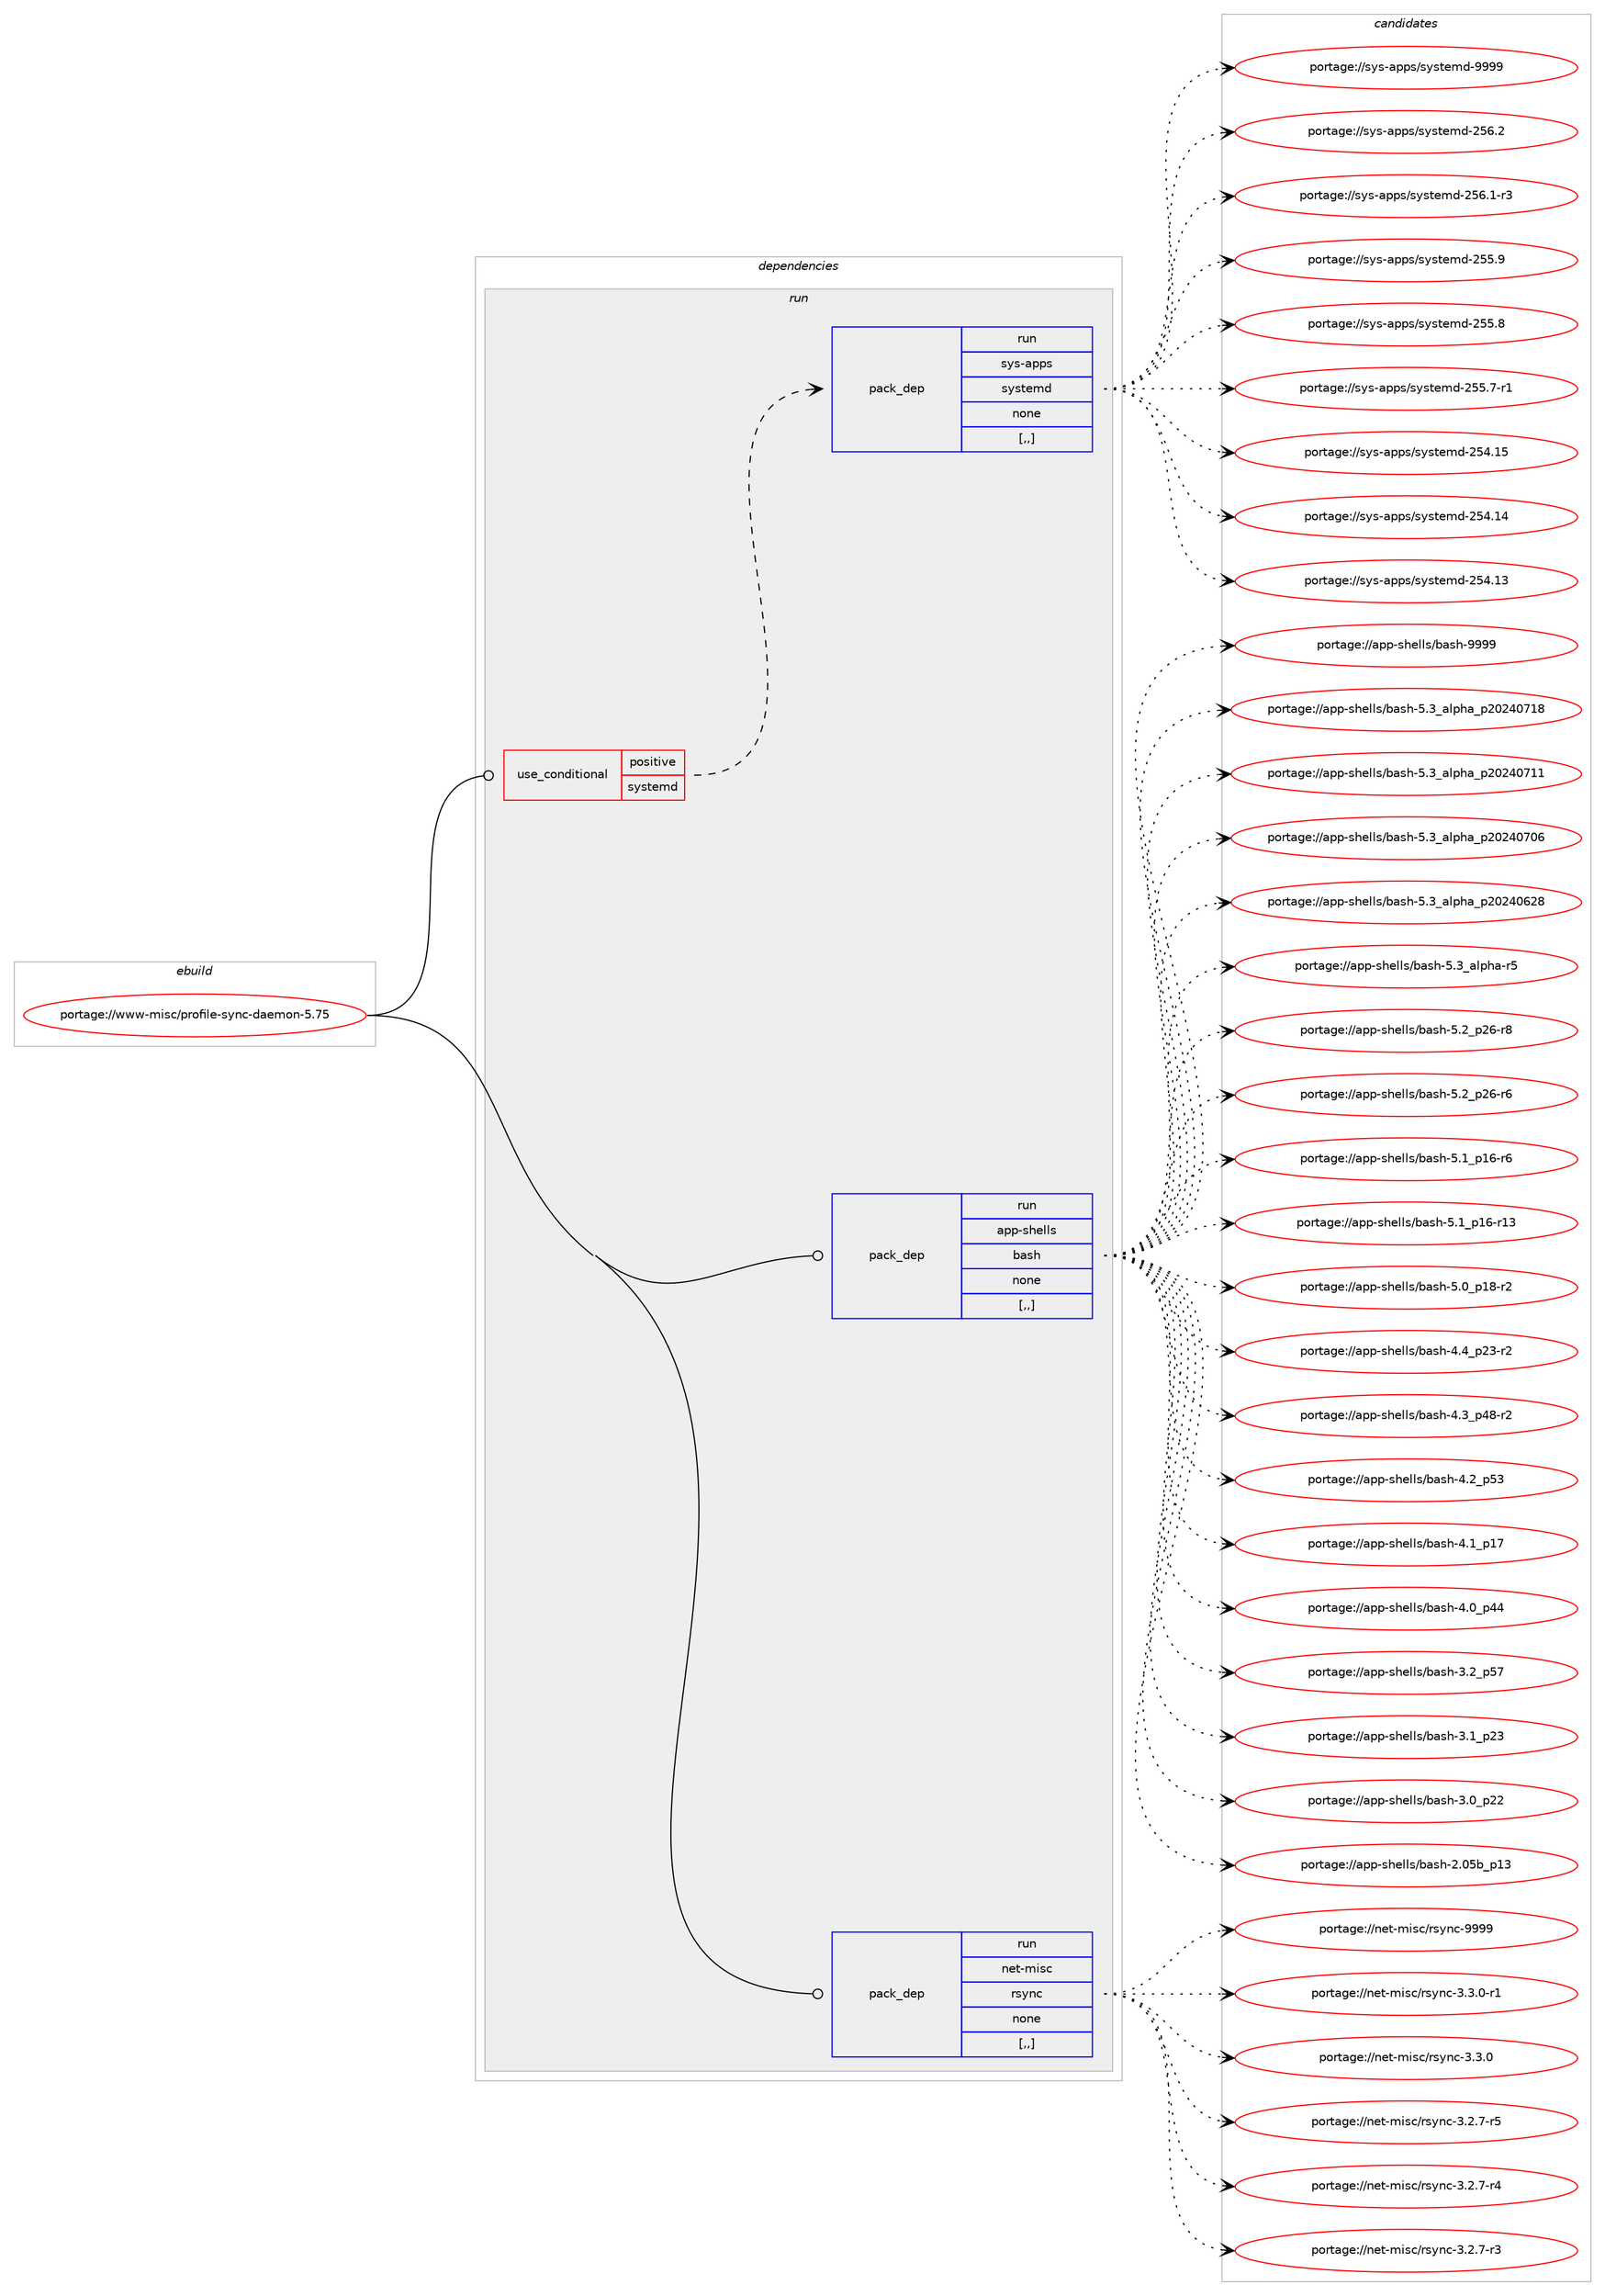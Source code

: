 digraph prolog {

# *************
# Graph options
# *************

newrank=true;
concentrate=true;
compound=true;
graph [rankdir=LR,fontname=Helvetica,fontsize=10,ranksep=1.5];#, ranksep=2.5, nodesep=0.2];
edge  [arrowhead=vee];
node  [fontname=Helvetica,fontsize=10];

# **********
# The ebuild
# **********

subgraph cluster_leftcol {
color=gray;
label=<<i>ebuild</i>>;
id [label="portage://www-misc/profile-sync-daemon-5.75", color=red, width=4, href="../www-misc/profile-sync-daemon-5.75.svg"];
}

# ****************
# The dependencies
# ****************

subgraph cluster_midcol {
color=gray;
label=<<i>dependencies</i>>;
subgraph cluster_compile {
fillcolor="#eeeeee";
style=filled;
label=<<i>compile</i>>;
}
subgraph cluster_compileandrun {
fillcolor="#eeeeee";
style=filled;
label=<<i>compile and run</i>>;
}
subgraph cluster_run {
fillcolor="#eeeeee";
style=filled;
label=<<i>run</i>>;
subgraph cond705 {
dependency3492 [label=<<TABLE BORDER="0" CELLBORDER="1" CELLSPACING="0" CELLPADDING="4"><TR><TD ROWSPAN="3" CELLPADDING="10">use_conditional</TD></TR><TR><TD>positive</TD></TR><TR><TD>systemd</TD></TR></TABLE>>, shape=none, color=red];
subgraph pack2719 {
dependency3493 [label=<<TABLE BORDER="0" CELLBORDER="1" CELLSPACING="0" CELLPADDING="4" WIDTH="220"><TR><TD ROWSPAN="6" CELLPADDING="30">pack_dep</TD></TR><TR><TD WIDTH="110">run</TD></TR><TR><TD>sys-apps</TD></TR><TR><TD>systemd</TD></TR><TR><TD>none</TD></TR><TR><TD>[,,]</TD></TR></TABLE>>, shape=none, color=blue];
}
dependency3492:e -> dependency3493:w [weight=20,style="dashed",arrowhead="vee"];
}
id:e -> dependency3492:w [weight=20,style="solid",arrowhead="odot"];
subgraph pack2720 {
dependency3494 [label=<<TABLE BORDER="0" CELLBORDER="1" CELLSPACING="0" CELLPADDING="4" WIDTH="220"><TR><TD ROWSPAN="6" CELLPADDING="30">pack_dep</TD></TR><TR><TD WIDTH="110">run</TD></TR><TR><TD>app-shells</TD></TR><TR><TD>bash</TD></TR><TR><TD>none</TD></TR><TR><TD>[,,]</TD></TR></TABLE>>, shape=none, color=blue];
}
id:e -> dependency3494:w [weight=20,style="solid",arrowhead="odot"];
subgraph pack2721 {
dependency3495 [label=<<TABLE BORDER="0" CELLBORDER="1" CELLSPACING="0" CELLPADDING="4" WIDTH="220"><TR><TD ROWSPAN="6" CELLPADDING="30">pack_dep</TD></TR><TR><TD WIDTH="110">run</TD></TR><TR><TD>net-misc</TD></TR><TR><TD>rsync</TD></TR><TR><TD>none</TD></TR><TR><TD>[,,]</TD></TR></TABLE>>, shape=none, color=blue];
}
id:e -> dependency3495:w [weight=20,style="solid",arrowhead="odot"];
}
}

# **************
# The candidates
# **************

subgraph cluster_choices {
rank=same;
color=gray;
label=<<i>candidates</i>>;

subgraph choice2719 {
color=black;
nodesep=1;
choice1151211154597112112115471151211151161011091004557575757 [label="portage://sys-apps/systemd-9999", color=red, width=4,href="../sys-apps/systemd-9999.svg"];
choice115121115459711211211547115121115116101109100455053544650 [label="portage://sys-apps/systemd-256.2", color=red, width=4,href="../sys-apps/systemd-256.2.svg"];
choice1151211154597112112115471151211151161011091004550535446494511451 [label="portage://sys-apps/systemd-256.1-r3", color=red, width=4,href="../sys-apps/systemd-256.1-r3.svg"];
choice115121115459711211211547115121115116101109100455053534657 [label="portage://sys-apps/systemd-255.9", color=red, width=4,href="../sys-apps/systemd-255.9.svg"];
choice115121115459711211211547115121115116101109100455053534656 [label="portage://sys-apps/systemd-255.8", color=red, width=4,href="../sys-apps/systemd-255.8.svg"];
choice1151211154597112112115471151211151161011091004550535346554511449 [label="portage://sys-apps/systemd-255.7-r1", color=red, width=4,href="../sys-apps/systemd-255.7-r1.svg"];
choice11512111545971121121154711512111511610110910045505352464953 [label="portage://sys-apps/systemd-254.15", color=red, width=4,href="../sys-apps/systemd-254.15.svg"];
choice11512111545971121121154711512111511610110910045505352464952 [label="portage://sys-apps/systemd-254.14", color=red, width=4,href="../sys-apps/systemd-254.14.svg"];
choice11512111545971121121154711512111511610110910045505352464951 [label="portage://sys-apps/systemd-254.13", color=red, width=4,href="../sys-apps/systemd-254.13.svg"];
dependency3493:e -> choice1151211154597112112115471151211151161011091004557575757:w [style=dotted,weight="100"];
dependency3493:e -> choice115121115459711211211547115121115116101109100455053544650:w [style=dotted,weight="100"];
dependency3493:e -> choice1151211154597112112115471151211151161011091004550535446494511451:w [style=dotted,weight="100"];
dependency3493:e -> choice115121115459711211211547115121115116101109100455053534657:w [style=dotted,weight="100"];
dependency3493:e -> choice115121115459711211211547115121115116101109100455053534656:w [style=dotted,weight="100"];
dependency3493:e -> choice1151211154597112112115471151211151161011091004550535346554511449:w [style=dotted,weight="100"];
dependency3493:e -> choice11512111545971121121154711512111511610110910045505352464953:w [style=dotted,weight="100"];
dependency3493:e -> choice11512111545971121121154711512111511610110910045505352464952:w [style=dotted,weight="100"];
dependency3493:e -> choice11512111545971121121154711512111511610110910045505352464951:w [style=dotted,weight="100"];
}
subgraph choice2720 {
color=black;
nodesep=1;
choice97112112451151041011081081154798971151044557575757 [label="portage://app-shells/bash-9999", color=red, width=4,href="../app-shells/bash-9999.svg"];
choice971121124511510410110810811547989711510445534651959710811210497951125048505248554956 [label="portage://app-shells/bash-5.3_alpha_p20240718", color=red, width=4,href="../app-shells/bash-5.3_alpha_p20240718.svg"];
choice971121124511510410110810811547989711510445534651959710811210497951125048505248554949 [label="portage://app-shells/bash-5.3_alpha_p20240711", color=red, width=4,href="../app-shells/bash-5.3_alpha_p20240711.svg"];
choice971121124511510410110810811547989711510445534651959710811210497951125048505248554854 [label="portage://app-shells/bash-5.3_alpha_p20240706", color=red, width=4,href="../app-shells/bash-5.3_alpha_p20240706.svg"];
choice971121124511510410110810811547989711510445534651959710811210497951125048505248545056 [label="portage://app-shells/bash-5.3_alpha_p20240628", color=red, width=4,href="../app-shells/bash-5.3_alpha_p20240628.svg"];
choice9711211245115104101108108115479897115104455346519597108112104974511453 [label="portage://app-shells/bash-5.3_alpha-r5", color=red, width=4,href="../app-shells/bash-5.3_alpha-r5.svg"];
choice9711211245115104101108108115479897115104455346509511250544511456 [label="portage://app-shells/bash-5.2_p26-r8", color=red, width=4,href="../app-shells/bash-5.2_p26-r8.svg"];
choice9711211245115104101108108115479897115104455346509511250544511454 [label="portage://app-shells/bash-5.2_p26-r6", color=red, width=4,href="../app-shells/bash-5.2_p26-r6.svg"];
choice9711211245115104101108108115479897115104455346499511249544511454 [label="portage://app-shells/bash-5.1_p16-r6", color=red, width=4,href="../app-shells/bash-5.1_p16-r6.svg"];
choice971121124511510410110810811547989711510445534649951124954451144951 [label="portage://app-shells/bash-5.1_p16-r13", color=red, width=4,href="../app-shells/bash-5.1_p16-r13.svg"];
choice9711211245115104101108108115479897115104455346489511249564511450 [label="portage://app-shells/bash-5.0_p18-r2", color=red, width=4,href="../app-shells/bash-5.0_p18-r2.svg"];
choice9711211245115104101108108115479897115104455246529511250514511450 [label="portage://app-shells/bash-4.4_p23-r2", color=red, width=4,href="../app-shells/bash-4.4_p23-r2.svg"];
choice9711211245115104101108108115479897115104455246519511252564511450 [label="portage://app-shells/bash-4.3_p48-r2", color=red, width=4,href="../app-shells/bash-4.3_p48-r2.svg"];
choice971121124511510410110810811547989711510445524650951125351 [label="portage://app-shells/bash-4.2_p53", color=red, width=4,href="../app-shells/bash-4.2_p53.svg"];
choice971121124511510410110810811547989711510445524649951124955 [label="portage://app-shells/bash-4.1_p17", color=red, width=4,href="../app-shells/bash-4.1_p17.svg"];
choice971121124511510410110810811547989711510445524648951125252 [label="portage://app-shells/bash-4.0_p44", color=red, width=4,href="../app-shells/bash-4.0_p44.svg"];
choice971121124511510410110810811547989711510445514650951125355 [label="portage://app-shells/bash-3.2_p57", color=red, width=4,href="../app-shells/bash-3.2_p57.svg"];
choice971121124511510410110810811547989711510445514649951125051 [label="portage://app-shells/bash-3.1_p23", color=red, width=4,href="../app-shells/bash-3.1_p23.svg"];
choice971121124511510410110810811547989711510445514648951125050 [label="portage://app-shells/bash-3.0_p22", color=red, width=4,href="../app-shells/bash-3.0_p22.svg"];
choice9711211245115104101108108115479897115104455046485398951124951 [label="portage://app-shells/bash-2.05b_p13", color=red, width=4,href="../app-shells/bash-2.05b_p13.svg"];
dependency3494:e -> choice97112112451151041011081081154798971151044557575757:w [style=dotted,weight="100"];
dependency3494:e -> choice971121124511510410110810811547989711510445534651959710811210497951125048505248554956:w [style=dotted,weight="100"];
dependency3494:e -> choice971121124511510410110810811547989711510445534651959710811210497951125048505248554949:w [style=dotted,weight="100"];
dependency3494:e -> choice971121124511510410110810811547989711510445534651959710811210497951125048505248554854:w [style=dotted,weight="100"];
dependency3494:e -> choice971121124511510410110810811547989711510445534651959710811210497951125048505248545056:w [style=dotted,weight="100"];
dependency3494:e -> choice9711211245115104101108108115479897115104455346519597108112104974511453:w [style=dotted,weight="100"];
dependency3494:e -> choice9711211245115104101108108115479897115104455346509511250544511456:w [style=dotted,weight="100"];
dependency3494:e -> choice9711211245115104101108108115479897115104455346509511250544511454:w [style=dotted,weight="100"];
dependency3494:e -> choice9711211245115104101108108115479897115104455346499511249544511454:w [style=dotted,weight="100"];
dependency3494:e -> choice971121124511510410110810811547989711510445534649951124954451144951:w [style=dotted,weight="100"];
dependency3494:e -> choice9711211245115104101108108115479897115104455346489511249564511450:w [style=dotted,weight="100"];
dependency3494:e -> choice9711211245115104101108108115479897115104455246529511250514511450:w [style=dotted,weight="100"];
dependency3494:e -> choice9711211245115104101108108115479897115104455246519511252564511450:w [style=dotted,weight="100"];
dependency3494:e -> choice971121124511510410110810811547989711510445524650951125351:w [style=dotted,weight="100"];
dependency3494:e -> choice971121124511510410110810811547989711510445524649951124955:w [style=dotted,weight="100"];
dependency3494:e -> choice971121124511510410110810811547989711510445524648951125252:w [style=dotted,weight="100"];
dependency3494:e -> choice971121124511510410110810811547989711510445514650951125355:w [style=dotted,weight="100"];
dependency3494:e -> choice971121124511510410110810811547989711510445514649951125051:w [style=dotted,weight="100"];
dependency3494:e -> choice971121124511510410110810811547989711510445514648951125050:w [style=dotted,weight="100"];
dependency3494:e -> choice9711211245115104101108108115479897115104455046485398951124951:w [style=dotted,weight="100"];
}
subgraph choice2721 {
color=black;
nodesep=1;
choice110101116451091051159947114115121110994557575757 [label="portage://net-misc/rsync-9999", color=red, width=4,href="../net-misc/rsync-9999.svg"];
choice110101116451091051159947114115121110994551465146484511449 [label="portage://net-misc/rsync-3.3.0-r1", color=red, width=4,href="../net-misc/rsync-3.3.0-r1.svg"];
choice11010111645109105115994711411512111099455146514648 [label="portage://net-misc/rsync-3.3.0", color=red, width=4,href="../net-misc/rsync-3.3.0.svg"];
choice110101116451091051159947114115121110994551465046554511453 [label="portage://net-misc/rsync-3.2.7-r5", color=red, width=4,href="../net-misc/rsync-3.2.7-r5.svg"];
choice110101116451091051159947114115121110994551465046554511452 [label="portage://net-misc/rsync-3.2.7-r4", color=red, width=4,href="../net-misc/rsync-3.2.7-r4.svg"];
choice110101116451091051159947114115121110994551465046554511451 [label="portage://net-misc/rsync-3.2.7-r3", color=red, width=4,href="../net-misc/rsync-3.2.7-r3.svg"];
dependency3495:e -> choice110101116451091051159947114115121110994557575757:w [style=dotted,weight="100"];
dependency3495:e -> choice110101116451091051159947114115121110994551465146484511449:w [style=dotted,weight="100"];
dependency3495:e -> choice11010111645109105115994711411512111099455146514648:w [style=dotted,weight="100"];
dependency3495:e -> choice110101116451091051159947114115121110994551465046554511453:w [style=dotted,weight="100"];
dependency3495:e -> choice110101116451091051159947114115121110994551465046554511452:w [style=dotted,weight="100"];
dependency3495:e -> choice110101116451091051159947114115121110994551465046554511451:w [style=dotted,weight="100"];
}
}

}

